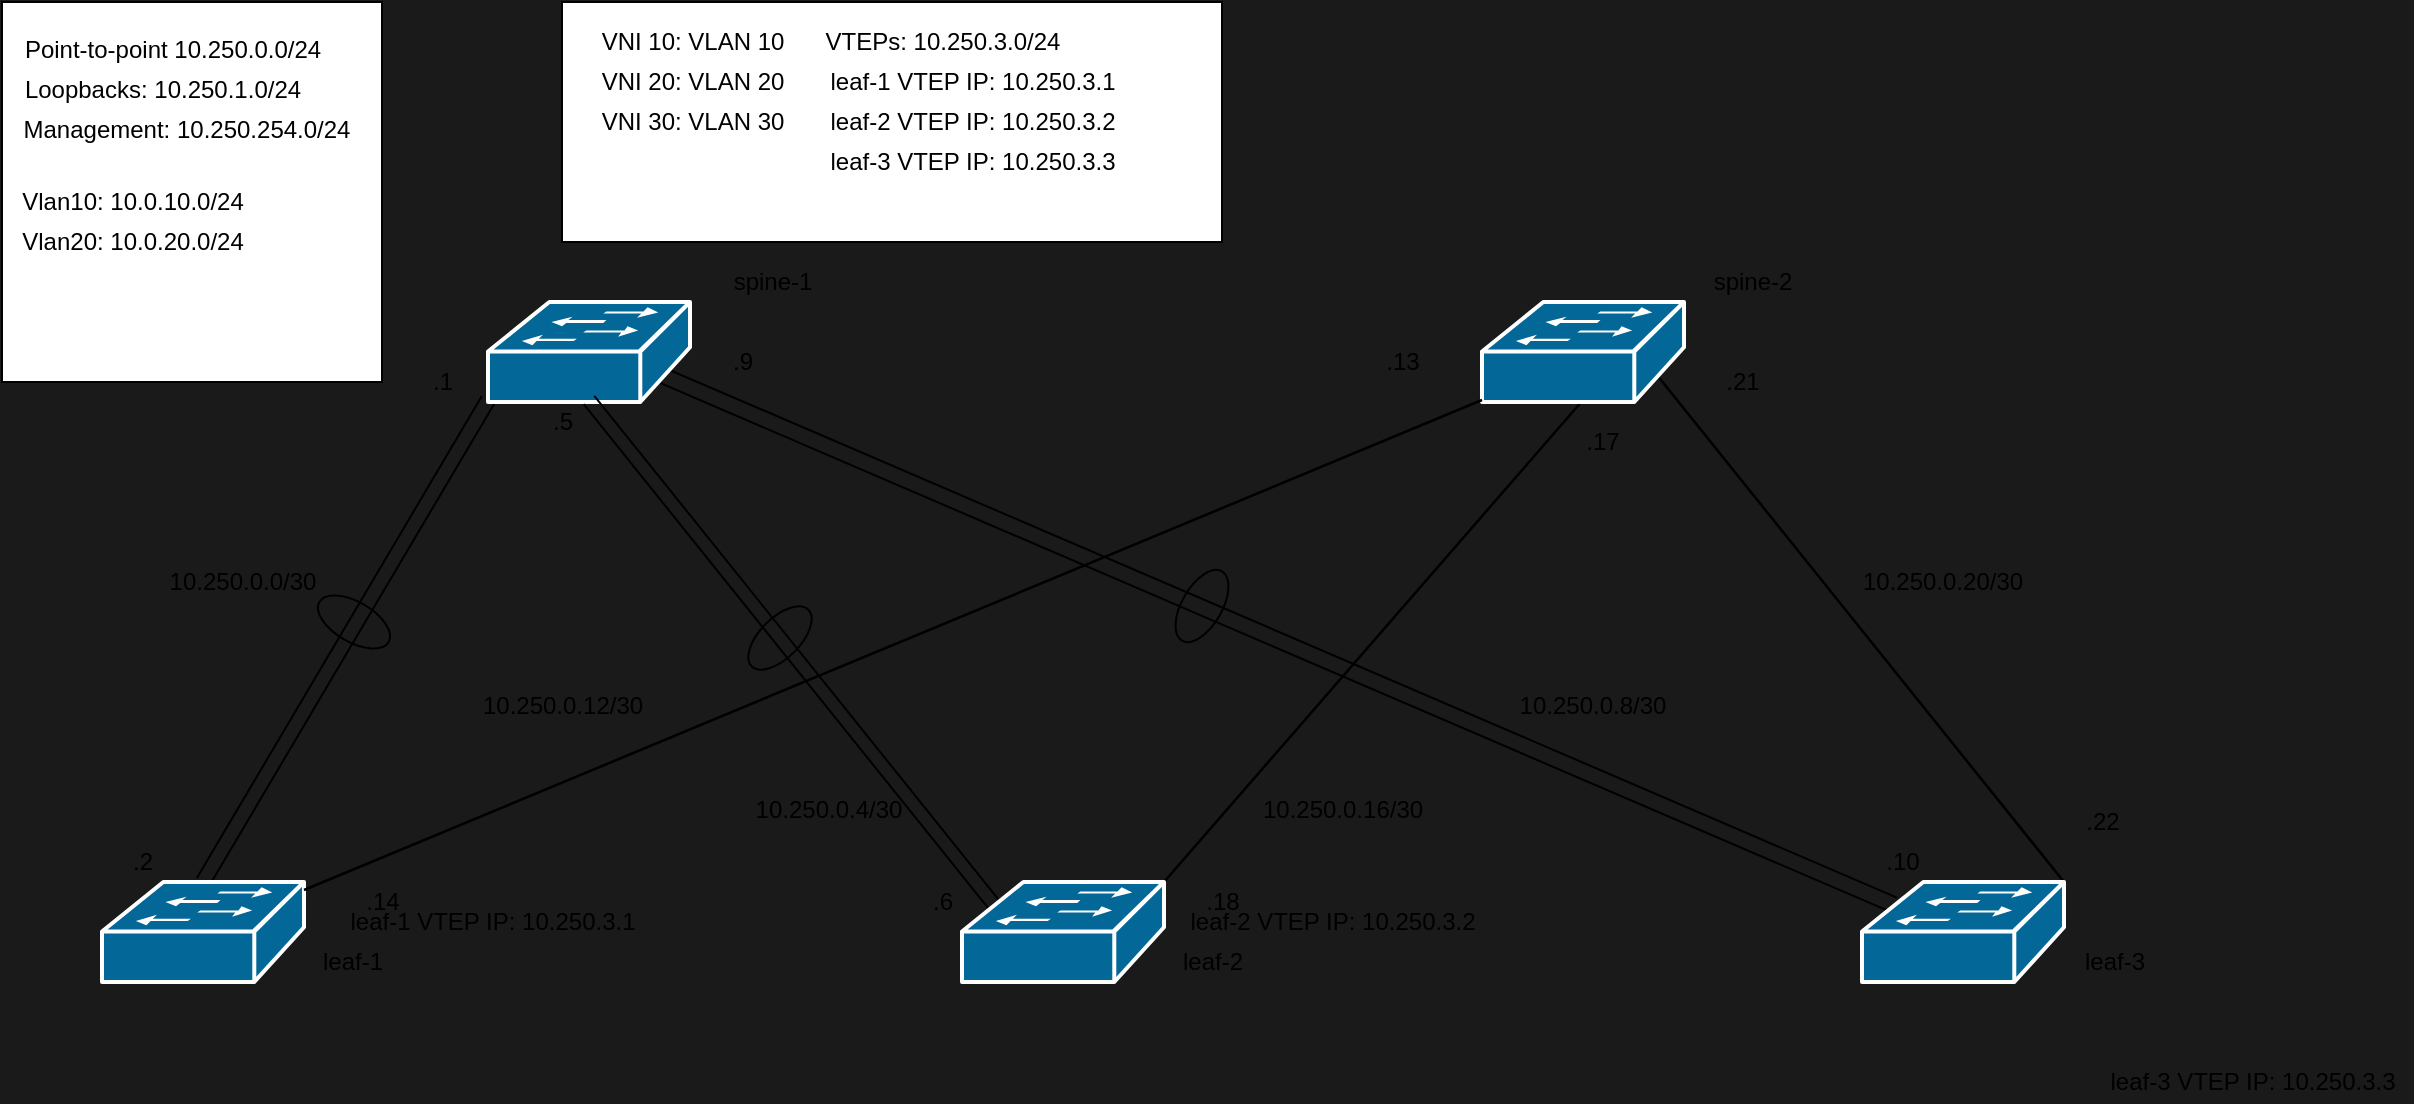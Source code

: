 <mxfile>
    <diagram id="6a731a19-8d31-9384-78a2-239565b7b9f0" name="As-built">
        <mxGraphModel dx="1329" dy="616" grid="1" gridSize="10" guides="1" tooltips="1" connect="1" arrows="1" fold="1" page="1" pageScale="1" pageWidth="1169" pageHeight="827" background="#1A1A1A" math="0" shadow="0">
            <root>
                <mxCell id="0"/>
                <mxCell id="1" value="Base 5-node" style="locked=1;" parent="0"/>
                <mxCell id="baM0oSwgijgu1ItRGs0o-2263" style="edgeStyle=none;shape=link;rounded=0;orthogonalLoop=1;jettySize=auto;html=1;exitX=0;exitY=0.98;exitDx=0;exitDy=0;exitPerimeter=0;entryX=0.5;entryY=0;entryDx=0;entryDy=0;entryPerimeter=0;width=7.297;" parent="1" source="baM0oSwgijgu1ItRGs0o-2258" target="baM0oSwgijgu1ItRGs0o-2260" edge="1">
                    <mxGeometry relative="1" as="geometry"/>
                </mxCell>
                <mxCell id="baM0oSwgijgu1ItRGs0o-2270" style="edgeStyle=none;shape=link;rounded=0;orthogonalLoop=1;jettySize=auto;html=1;exitX=0.87;exitY=0.74;exitDx=0;exitDy=0;exitPerimeter=0;entryX=0.16;entryY=0.23;entryDx=0;entryDy=0;entryPerimeter=0;width=7.838;" parent="1" source="baM0oSwgijgu1ItRGs0o-2258" target="baM0oSwgijgu1ItRGs0o-2262" edge="1">
                    <mxGeometry relative="1" as="geometry"/>
                </mxCell>
                <mxCell id="baM0oSwgijgu1ItRGs0o-2258" value="" style="shape=mxgraph.cisco.switches.workgroup_switch;html=1;pointerEvents=1;dashed=0;fillColor=#036897;strokeColor=#ffffff;strokeWidth=2;verticalLabelPosition=bottom;verticalAlign=top;align=center;outlineConnect=0;" parent="1" vertex="1">
                    <mxGeometry x="273" y="190" width="101" height="50" as="geometry"/>
                </mxCell>
                <mxCell id="baM0oSwgijgu1ItRGs0o-2267" style="edgeStyle=none;shape=link;rounded=0;orthogonalLoop=1;jettySize=auto;html=1;exitX=0.87;exitY=0.74;exitDx=0;exitDy=0;exitPerimeter=0;entryX=1;entryY=0;entryDx=0;entryDy=0;entryPerimeter=0;width=-0.27;" parent="1" source="baM0oSwgijgu1ItRGs0o-2259" target="baM0oSwgijgu1ItRGs0o-2262" edge="1">
                    <mxGeometry relative="1" as="geometry"/>
                </mxCell>
                <mxCell id="baM0oSwgijgu1ItRGs0o-2271" style="edgeStyle=none;shape=link;rounded=0;orthogonalLoop=1;jettySize=auto;html=1;exitX=0.5;exitY=0.98;exitDx=0;exitDy=0;exitPerimeter=0;entryX=1;entryY=0;entryDx=0;entryDy=0;entryPerimeter=0;width=-0.27;" parent="1" source="baM0oSwgijgu1ItRGs0o-2259" target="baM0oSwgijgu1ItRGs0o-2261" edge="1">
                    <mxGeometry relative="1" as="geometry"/>
                </mxCell>
                <mxCell id="baM0oSwgijgu1ItRGs0o-2259" value="" style="shape=mxgraph.cisco.switches.workgroup_switch;html=1;pointerEvents=1;dashed=0;fillColor=#036897;strokeColor=#ffffff;strokeWidth=2;verticalLabelPosition=bottom;verticalAlign=top;align=center;outlineConnect=0;" parent="1" vertex="1">
                    <mxGeometry x="770" y="190" width="101" height="50" as="geometry"/>
                </mxCell>
                <mxCell id="baM0oSwgijgu1ItRGs0o-2260" value="" style="shape=mxgraph.cisco.switches.workgroup_switch;html=1;pointerEvents=1;dashed=0;fillColor=#036897;strokeColor=#ffffff;strokeWidth=2;verticalLabelPosition=bottom;verticalAlign=top;align=center;outlineConnect=0;" parent="1" vertex="1">
                    <mxGeometry x="80" y="480" width="101" height="50" as="geometry"/>
                </mxCell>
                <mxCell id="baM0oSwgijgu1ItRGs0o-2265" style="edgeStyle=none;shape=link;rounded=0;orthogonalLoop=1;jettySize=auto;html=1;exitX=0.16;exitY=0.23;exitDx=0;exitDy=0;exitPerimeter=0;entryX=0.5;entryY=0.98;entryDx=0;entryDy=0;entryPerimeter=0;width=6.757;" parent="1" source="baM0oSwgijgu1ItRGs0o-2261" target="baM0oSwgijgu1ItRGs0o-2258" edge="1">
                    <mxGeometry relative="1" as="geometry"/>
                </mxCell>
                <mxCell id="baM0oSwgijgu1ItRGs0o-2266" style="edgeStyle=none;shape=link;rounded=0;orthogonalLoop=1;jettySize=auto;html=1;entryX=0;entryY=0.98;entryDx=0;entryDy=0;entryPerimeter=0;width=0.27;" parent="1" source="baM0oSwgijgu1ItRGs0o-2260" target="baM0oSwgijgu1ItRGs0o-2259" edge="1">
                    <mxGeometry relative="1" as="geometry"/>
                </mxCell>
                <mxCell id="baM0oSwgijgu1ItRGs0o-2261" value="" style="shape=mxgraph.cisco.switches.workgroup_switch;html=1;pointerEvents=1;dashed=0;fillColor=#036897;strokeColor=#ffffff;strokeWidth=2;verticalLabelPosition=bottom;verticalAlign=top;align=center;outlineConnect=0;" parent="1" vertex="1">
                    <mxGeometry x="510" y="480" width="101" height="50" as="geometry"/>
                </mxCell>
                <mxCell id="baM0oSwgijgu1ItRGs0o-2262" value="" style="shape=mxgraph.cisco.switches.workgroup_switch;html=1;pointerEvents=1;dashed=0;fillColor=#036897;strokeColor=#ffffff;strokeWidth=2;verticalLabelPosition=bottom;verticalAlign=top;align=center;outlineConnect=0;" parent="1" vertex="1">
                    <mxGeometry x="960" y="480" width="101" height="50" as="geometry"/>
                </mxCell>
                <mxCell id="baM0oSwgijgu1ItRGs0o-2276" value="spine-1" style="text;html=1;align=center;verticalAlign=middle;resizable=0;points=[];autosize=1;" parent="1" vertex="1">
                    <mxGeometry x="390" y="170" width="50" height="20" as="geometry"/>
                </mxCell>
                <mxCell id="baM0oSwgijgu1ItRGs0o-2277" value="spine-2" style="text;html=1;align=center;verticalAlign=middle;resizable=0;points=[];autosize=1;" parent="1" vertex="1">
                    <mxGeometry x="880" y="170" width="50" height="20" as="geometry"/>
                </mxCell>
                <mxCell id="baM0oSwgijgu1ItRGs0o-2278" value="leaf-1" style="text;html=1;align=center;verticalAlign=middle;resizable=0;points=[];autosize=1;" parent="1" vertex="1">
                    <mxGeometry x="180" y="510" width="50" height="20" as="geometry"/>
                </mxCell>
                <mxCell id="baM0oSwgijgu1ItRGs0o-2279" value="leaf-2" style="text;html=1;align=center;verticalAlign=middle;resizable=0;points=[];autosize=1;" parent="1" vertex="1">
                    <mxGeometry x="610" y="510" width="50" height="20" as="geometry"/>
                </mxCell>
                <mxCell id="baM0oSwgijgu1ItRGs0o-2280" value="leaf-3" style="text;html=1;align=center;verticalAlign=middle;resizable=0;points=[];autosize=1;" parent="1" vertex="1">
                    <mxGeometry x="1061" y="510" width="50" height="20" as="geometry"/>
                </mxCell>
                <mxCell id="baM0oSwgijgu1ItRGs0o-2315" value="" style="ellipse;whiteSpace=wrap;html=1;fillColor=none;rotation=30;connectable=0;" parent="1" vertex="1">
                    <mxGeometry x="186" y="340" width="40" height="20" as="geometry"/>
                </mxCell>
                <mxCell id="baM0oSwgijgu1ItRGs0o-2319" value="" style="ellipse;whiteSpace=wrap;html=1;fillColor=none;rotation=-45;connectable=0;" parent="1" vertex="1">
                    <mxGeometry x="399" y="348" width="40" height="20" as="geometry"/>
                </mxCell>
                <mxCell id="baM0oSwgijgu1ItRGs0o-2320" value="" style="ellipse;whiteSpace=wrap;html=1;fillColor=none;rotation=-60;connectable=0;" parent="1" vertex="1">
                    <mxGeometry x="610" y="332" width="40" height="20" as="geometry"/>
                </mxCell>
                <mxCell id="baM0oSwgijgu1ItRGs0o-2273" value="Management" style="locked=1;" parent="0" visible="0"/>
                <mxCell id="baM0oSwgijgu1ItRGs0o-2281" value="10.250.254.2/24" style="text;html=1;align=center;verticalAlign=middle;resizable=0;points=[];autosize=1;" parent="baM0oSwgijgu1ItRGs0o-2273" vertex="1">
                    <mxGeometry x="390" y="190" width="100" height="20" as="geometry"/>
                </mxCell>
                <mxCell id="baM0oSwgijgu1ItRGs0o-2282" value="10.250.254.3/24" style="text;html=1;align=center;verticalAlign=middle;resizable=0;points=[];autosize=1;" parent="baM0oSwgijgu1ItRGs0o-2273" vertex="1">
                    <mxGeometry x="880" y="190" width="100" height="20" as="geometry"/>
                </mxCell>
                <mxCell id="baM0oSwgijgu1ItRGs0o-2283" value="10.250.254.4" style="text;html=1;align=center;verticalAlign=middle;resizable=0;points=[];autosize=1;" parent="baM0oSwgijgu1ItRGs0o-2273" vertex="1">
                    <mxGeometry x="180" y="530" width="90" height="20" as="geometry"/>
                </mxCell>
                <mxCell id="baM0oSwgijgu1ItRGs0o-2284" value="10.250.254.5" style="text;html=1;align=center;verticalAlign=middle;resizable=0;points=[];autosize=1;" parent="baM0oSwgijgu1ItRGs0o-2273" vertex="1">
                    <mxGeometry x="610" y="530" width="90" height="20" as="geometry"/>
                </mxCell>
                <mxCell id="baM0oSwgijgu1ItRGs0o-2285" value="10.250.254.6" style="text;html=1;align=center;verticalAlign=middle;resizable=0;points=[];autosize=1;" parent="baM0oSwgijgu1ItRGs0o-2273" vertex="1">
                    <mxGeometry x="1060" y="530" width="90" height="20" as="geometry"/>
                </mxCell>
                <mxCell id="baM0oSwgijgu1ItRGs0o-2286" value="Loopbacks" style="locked=1;" parent="0" visible="0"/>
                <mxCell id="baM0oSwgijgu1ItRGs0o-2287" value="lo0: 10.250.1.1/32" style="text;html=1;align=center;verticalAlign=middle;resizable=0;points=[];autosize=1;" parent="baM0oSwgijgu1ItRGs0o-2286" vertex="1">
                    <mxGeometry x="380" y="210" width="110" height="20" as="geometry"/>
                </mxCell>
                <mxCell id="baM0oSwgijgu1ItRGs0o-2288" value="lo0: 10.250.1.2/32" style="text;html=1;align=center;verticalAlign=middle;resizable=0;points=[];autosize=1;" parent="baM0oSwgijgu1ItRGs0o-2286" vertex="1">
                    <mxGeometry x="870" y="210" width="110" height="20" as="geometry"/>
                </mxCell>
                <mxCell id="baM0oSwgijgu1ItRGs0o-2289" value="lo0: 10.250.1.3/32" style="text;html=1;align=center;verticalAlign=middle;resizable=0;points=[];autosize=1;" parent="baM0oSwgijgu1ItRGs0o-2286" vertex="1">
                    <mxGeometry x="170" y="546" width="110" height="20" as="geometry"/>
                </mxCell>
                <mxCell id="baM0oSwgijgu1ItRGs0o-2290" value="lo0: 10.250.1.4/32" style="text;html=1;align=center;verticalAlign=middle;resizable=0;points=[];autosize=1;" parent="baM0oSwgijgu1ItRGs0o-2286" vertex="1">
                    <mxGeometry x="600" y="546" width="110" height="20" as="geometry"/>
                </mxCell>
                <mxCell id="baM0oSwgijgu1ItRGs0o-2291" value="lo0: 10.250.1.5/32" style="text;html=1;align=center;verticalAlign=middle;resizable=0;points=[];autosize=1;" parent="baM0oSwgijgu1ItRGs0o-2286" vertex="1">
                    <mxGeometry x="1050" y="546" width="110" height="20" as="geometry"/>
                </mxCell>
                <mxCell id="baM0oSwgijgu1ItRGs0o-2292" value="Links" style="" parent="0"/>
                <mxCell id="baM0oSwgijgu1ItRGs0o-2293" value="10.250.0.0/30" style="text;html=1;align=center;verticalAlign=middle;resizable=0;points=[];autosize=1;" parent="baM0oSwgijgu1ItRGs0o-2292" vertex="1">
                    <mxGeometry x="105" y="320" width="90" height="20" as="geometry"/>
                </mxCell>
                <mxCell id="baM0oSwgijgu1ItRGs0o-2294" value="10.250.0.12/30" style="text;html=1;align=center;verticalAlign=middle;resizable=0;points=[];autosize=1;" parent="baM0oSwgijgu1ItRGs0o-2292" vertex="1">
                    <mxGeometry x="260" y="382" width="100" height="20" as="geometry"/>
                </mxCell>
                <mxCell id="baM0oSwgijgu1ItRGs0o-2295" value="10.250.0.4/30" style="text;html=1;align=center;verticalAlign=middle;resizable=0;points=[];autosize=1;" parent="baM0oSwgijgu1ItRGs0o-2292" vertex="1">
                    <mxGeometry x="398" y="434" width="90" height="20" as="geometry"/>
                </mxCell>
                <mxCell id="baM0oSwgijgu1ItRGs0o-2296" value="10.250.0.16/30" style="text;html=1;align=center;verticalAlign=middle;resizable=0;points=[];autosize=1;" parent="baM0oSwgijgu1ItRGs0o-2292" vertex="1">
                    <mxGeometry x="650" y="434" width="100" height="20" as="geometry"/>
                </mxCell>
                <mxCell id="baM0oSwgijgu1ItRGs0o-2297" value="10.250.0.8/30" style="text;html=1;align=center;verticalAlign=middle;resizable=0;points=[];autosize=1;" parent="baM0oSwgijgu1ItRGs0o-2292" vertex="1">
                    <mxGeometry x="780" y="382" width="90" height="20" as="geometry"/>
                </mxCell>
                <mxCell id="baM0oSwgijgu1ItRGs0o-2298" value="10.250.0.20/30" style="text;html=1;align=center;verticalAlign=middle;resizable=0;points=[];autosize=1;" parent="baM0oSwgijgu1ItRGs0o-2292" vertex="1">
                    <mxGeometry x="950" y="320" width="100" height="20" as="geometry"/>
                </mxCell>
                <mxCell id="baM0oSwgijgu1ItRGs0o-2299" value=".1" style="text;html=1;align=center;verticalAlign=middle;resizable=0;points=[];autosize=1;" parent="baM0oSwgijgu1ItRGs0o-2292" vertex="1">
                    <mxGeometry x="235" y="220" width="30" height="20" as="geometry"/>
                </mxCell>
                <mxCell id="baM0oSwgijgu1ItRGs0o-2300" value=".2" style="text;html=1;align=center;verticalAlign=middle;resizable=0;points=[];autosize=1;" parent="baM0oSwgijgu1ItRGs0o-2292" vertex="1">
                    <mxGeometry x="85" y="460" width="30" height="20" as="geometry"/>
                </mxCell>
                <mxCell id="baM0oSwgijgu1ItRGs0o-2301" value=".5" style="text;html=1;align=center;verticalAlign=middle;resizable=0;points=[];autosize=1;" parent="baM0oSwgijgu1ItRGs0o-2292" vertex="1">
                    <mxGeometry x="295" y="240" width="30" height="20" as="geometry"/>
                </mxCell>
                <mxCell id="baM0oSwgijgu1ItRGs0o-2302" value=".6" style="text;html=1;align=center;verticalAlign=middle;resizable=0;points=[];autosize=1;" parent="baM0oSwgijgu1ItRGs0o-2292" vertex="1">
                    <mxGeometry x="485" y="480" width="30" height="20" as="geometry"/>
                </mxCell>
                <mxCell id="baM0oSwgijgu1ItRGs0o-2303" value=".9" style="text;html=1;align=center;verticalAlign=middle;resizable=0;points=[];autosize=1;" parent="baM0oSwgijgu1ItRGs0o-2292" vertex="1">
                    <mxGeometry x="385" y="210" width="30" height="20" as="geometry"/>
                </mxCell>
                <mxCell id="baM0oSwgijgu1ItRGs0o-2304" value=".10" style="text;html=1;align=center;verticalAlign=middle;resizable=0;points=[];autosize=1;" parent="baM0oSwgijgu1ItRGs0o-2292" vertex="1">
                    <mxGeometry x="965" y="460" width="30" height="20" as="geometry"/>
                </mxCell>
                <mxCell id="baM0oSwgijgu1ItRGs0o-2305" value=".13" style="text;html=1;align=center;verticalAlign=middle;resizable=0;points=[];autosize=1;" parent="baM0oSwgijgu1ItRGs0o-2292" vertex="1">
                    <mxGeometry x="715" y="210" width="30" height="20" as="geometry"/>
                </mxCell>
                <mxCell id="baM0oSwgijgu1ItRGs0o-2306" value=".14" style="text;html=1;align=center;verticalAlign=middle;resizable=0;points=[];autosize=1;" parent="baM0oSwgijgu1ItRGs0o-2292" vertex="1">
                    <mxGeometry x="205" y="480" width="30" height="20" as="geometry"/>
                </mxCell>
                <mxCell id="baM0oSwgijgu1ItRGs0o-2307" value=".17" style="text;html=1;align=center;verticalAlign=middle;resizable=0;points=[];autosize=1;" parent="baM0oSwgijgu1ItRGs0o-2292" vertex="1">
                    <mxGeometry x="815" y="250" width="30" height="20" as="geometry"/>
                </mxCell>
                <mxCell id="baM0oSwgijgu1ItRGs0o-2308" value=".18" style="text;html=1;align=center;verticalAlign=middle;resizable=0;points=[];autosize=1;" parent="baM0oSwgijgu1ItRGs0o-2292" vertex="1">
                    <mxGeometry x="625" y="480" width="30" height="20" as="geometry"/>
                </mxCell>
                <mxCell id="baM0oSwgijgu1ItRGs0o-2309" value=".21" style="text;html=1;align=center;verticalAlign=middle;resizable=0;points=[];autosize=1;" parent="baM0oSwgijgu1ItRGs0o-2292" vertex="1">
                    <mxGeometry x="885" y="220" width="30" height="20" as="geometry"/>
                </mxCell>
                <mxCell id="baM0oSwgijgu1ItRGs0o-2310" value=".22" style="text;html=1;align=center;verticalAlign=middle;resizable=0;points=[];autosize=1;" parent="baM0oSwgijgu1ItRGs0o-2292" vertex="1">
                    <mxGeometry x="1065" y="440" width="30" height="20" as="geometry"/>
                </mxCell>
                <mxCell id="5" value="Hosts" style="locked=1;" parent="0" visible="0"/>
                <mxCell id="10" style="rounded=0;orthogonalLoop=1;jettySize=auto;html=1;exitX=0;exitY=0.98;exitDx=0;exitDy=0;exitPerimeter=0;entryX=0.5;entryY=0;entryDx=0;entryDy=0;entryPerimeter=0;endArrow=none;endFill=0;" parent="5" source="baM0oSwgijgu1ItRGs0o-2260" target="6" edge="1">
                    <mxGeometry relative="1" as="geometry"/>
                </mxCell>
                <mxCell id="11" style="edgeStyle=none;rounded=0;orthogonalLoop=1;jettySize=auto;html=1;exitX=0.5;exitY=0.98;exitDx=0;exitDy=0;exitPerimeter=0;entryX=0.5;entryY=0;entryDx=0;entryDy=0;entryPerimeter=0;endArrow=none;endFill=0;" parent="5" source="baM0oSwgijgu1ItRGs0o-2260" target="7" edge="1">
                    <mxGeometry relative="1" as="geometry"/>
                </mxCell>
                <mxCell id="12" style="edgeStyle=none;rounded=0;orthogonalLoop=1;jettySize=auto;html=1;exitX=0.5;exitY=0.98;exitDx=0;exitDy=0;exitPerimeter=0;endArrow=none;endFill=0;" parent="5" source="baM0oSwgijgu1ItRGs0o-2261" target="8" edge="1">
                    <mxGeometry relative="1" as="geometry"/>
                </mxCell>
                <mxCell id="13" style="edgeStyle=none;rounded=0;orthogonalLoop=1;jettySize=auto;html=1;exitX=0.5;exitY=0.98;exitDx=0;exitDy=0;exitPerimeter=0;endArrow=none;endFill=0;" parent="5" source="baM0oSwgijgu1ItRGs0o-2262" target="9" edge="1">
                    <mxGeometry relative="1" as="geometry"/>
                </mxCell>
                <mxCell id="26" value="VLAN 10&lt;br&gt;10.0.10.2/24" style="text;html=1;align=center;verticalAlign=middle;resizable=0;points=[];autosize=1;" parent="5" vertex="1">
                    <mxGeometry x="-20" y="565" width="80" height="30" as="geometry"/>
                </mxCell>
                <mxCell id="28" value="VLAN 20&lt;br&gt;10.0.20.2/24" style="text;html=1;align=center;verticalAlign=middle;resizable=0;points=[];autosize=1;" parent="5" vertex="1">
                    <mxGeometry x="185" y="565" width="80" height="30" as="geometry"/>
                </mxCell>
                <mxCell id="27" value="VLAN 10&lt;br&gt;10.0.10.3/24" style="text;html=1;align=center;verticalAlign=middle;resizable=0;points=[];autosize=1;" parent="5" vertex="1">
                    <mxGeometry x="590" y="565" width="80" height="30" as="geometry"/>
                </mxCell>
                <mxCell id="29" value="VLAN 30&lt;br&gt;10.0.30.2/24" style="text;html=1;align=center;verticalAlign=middle;resizable=0;points=[];autosize=1;" parent="5" vertex="1">
                    <mxGeometry x="910" y="565" width="80" height="30" as="geometry"/>
                </mxCell>
                <mxCell id="6" value="" style="shape=mxgraph.cisco.computers_and_peripherals.ibm_mini_as400;html=1;pointerEvents=1;dashed=0;fillColor=#036897;strokeColor=#ffffff;strokeWidth=2;verticalLabelPosition=bottom;verticalAlign=top;align=center;outlineConnect=0;" parent="5" vertex="1">
                    <mxGeometry x="50" y="590" width="43" height="62" as="geometry"/>
                </mxCell>
                <mxCell id="7" value="" style="shape=mxgraph.cisco.computers_and_peripherals.ibm_mini_as400;html=1;pointerEvents=1;dashed=0;fillColor=#036897;strokeColor=#ffffff;strokeWidth=2;verticalLabelPosition=bottom;verticalAlign=top;align=center;outlineConnect=0;" parent="5" vertex="1">
                    <mxGeometry x="140" y="590" width="43" height="62" as="geometry"/>
                </mxCell>
                <mxCell id="8" value="" style="shape=mxgraph.cisco.computers_and_peripherals.ibm_mini_as400;html=1;pointerEvents=1;dashed=0;fillColor=#036897;strokeColor=#ffffff;strokeWidth=2;verticalLabelPosition=bottom;verticalAlign=top;align=center;outlineConnect=0;" parent="5" vertex="1">
                    <mxGeometry x="540" y="590" width="43" height="62" as="geometry"/>
                </mxCell>
                <mxCell id="9" value="" style="shape=mxgraph.cisco.computers_and_peripherals.ibm_mini_as400;html=1;pointerEvents=1;dashed=0;fillColor=#036897;strokeColor=#ffffff;strokeWidth=2;verticalLabelPosition=bottom;verticalAlign=top;align=center;outlineConnect=0;" parent="5" vertex="1">
                    <mxGeometry x="990" y="590" width="43" height="62" as="geometry"/>
                </mxCell>
                <mxCell id="14" value="host-1" style="text;html=1;align=center;verticalAlign=middle;resizable=0;points=[];autosize=1;" parent="5" vertex="1">
                    <mxGeometry x="46.5" y="671" width="50" height="20" as="geometry"/>
                </mxCell>
                <mxCell id="15" value="host-2" style="text;html=1;align=center;verticalAlign=middle;resizable=0;points=[];autosize=1;" parent="5" vertex="1">
                    <mxGeometry x="136.5" y="671" width="50" height="20" as="geometry"/>
                </mxCell>
                <mxCell id="16" value="host-3" style="text;html=1;align=center;verticalAlign=middle;resizable=0;points=[];autosize=1;" parent="5" vertex="1">
                    <mxGeometry x="536.5" y="670" width="50" height="20" as="geometry"/>
                </mxCell>
                <mxCell id="17" value="host-4" style="text;html=1;align=center;verticalAlign=middle;resizable=0;points=[];autosize=1;" parent="5" vertex="1">
                    <mxGeometry x="986.5" y="670" width="50" height="20" as="geometry"/>
                </mxCell>
                <mxCell id="18" value="IPAM Key" style="locked=1;" parent="0"/>
                <mxCell id="20" value="" style="whiteSpace=wrap;html=1;" parent="18" vertex="1">
                    <mxGeometry x="30" y="40" width="190" height="190" as="geometry"/>
                </mxCell>
                <mxCell id="21" value="Point-to-point 10.250.0.0/24" style="text;html=1;align=center;verticalAlign=middle;resizable=0;points=[];autosize=1;" parent="18" vertex="1">
                    <mxGeometry x="35" y="54" width="160" height="20" as="geometry"/>
                </mxCell>
                <mxCell id="22" value="Loopbacks: 10.250.1.0/24" style="text;html=1;align=center;verticalAlign=middle;resizable=0;points=[];autosize=1;" parent="18" vertex="1">
                    <mxGeometry x="35" y="74" width="150" height="20" as="geometry"/>
                </mxCell>
                <mxCell id="23" value="Management: 10.250.254.0/24" style="text;html=1;align=center;verticalAlign=middle;resizable=0;points=[];autosize=1;" parent="18" vertex="1">
                    <mxGeometry x="32" y="94" width="180" height="20" as="geometry"/>
                </mxCell>
                <mxCell id="24" value="Vlan10: 10.0.10.0/24" style="text;html=1;align=center;verticalAlign=middle;resizable=0;points=[];autosize=1;" parent="18" vertex="1">
                    <mxGeometry x="30" y="130" width="130" height="20" as="geometry"/>
                </mxCell>
                <mxCell id="25" value="Vlan20: 10.0.20.0/24" style="text;html=1;align=center;verticalAlign=middle;resizable=0;points=[];autosize=1;" parent="18" vertex="1">
                    <mxGeometry x="30" y="150" width="130" height="20" as="geometry"/>
                </mxCell>
                <mxCell id="30" value="VxLAN" style="locked=1;" parent="0"/>
                <mxCell id="32" value="" style="whiteSpace=wrap;html=1;" parent="30" vertex="1">
                    <mxGeometry x="310" y="40" width="330" height="120" as="geometry"/>
                </mxCell>
                <mxCell id="33" value="VNI 10: VLAN 10" style="text;html=1;align=center;verticalAlign=middle;resizable=0;points=[];autosize=1;" parent="30" vertex="1">
                    <mxGeometry x="320" y="50" width="110" height="20" as="geometry"/>
                </mxCell>
                <mxCell id="34" value="VNI 20: VLAN 20" style="text;html=1;align=center;verticalAlign=middle;resizable=0;points=[];autosize=1;" parent="30" vertex="1">
                    <mxGeometry x="320" y="70" width="110" height="20" as="geometry"/>
                </mxCell>
                <mxCell id="35" value="VNI 30: VLAN 30" style="text;html=1;align=center;verticalAlign=middle;resizable=0;points=[];autosize=1;" parent="30" vertex="1">
                    <mxGeometry x="320" y="90" width="110" height="20" as="geometry"/>
                </mxCell>
                <mxCell id="56" value="VTEPs: 10.250.3.0/24" style="text;html=1;align=center;verticalAlign=middle;resizable=0;points=[];autosize=1;" parent="30" vertex="1">
                    <mxGeometry x="435" y="50" width="130" height="20" as="geometry"/>
                </mxCell>
                <mxCell id="57" value="leaf-1 VTEP IP: 10.250.3.1" style="text;html=1;align=center;verticalAlign=middle;resizable=0;points=[];autosize=1;" parent="30" vertex="1">
                    <mxGeometry x="435" y="70" width="160" height="20" as="geometry"/>
                </mxCell>
                <mxCell id="58" value="leaf-1 VTEP IP: 10.250.3.1" style="text;html=1;align=center;verticalAlign=middle;resizable=0;points=[];autosize=1;" parent="30" vertex="1">
                    <mxGeometry x="195" y="490" width="160" height="20" as="geometry"/>
                </mxCell>
                <mxCell id="59" value="leaf-2 VTEP IP: 10.250.3.2" style="text;html=1;align=center;verticalAlign=middle;resizable=0;points=[];autosize=1;" parent="30" vertex="1">
                    <mxGeometry x="615" y="490" width="160" height="20" as="geometry"/>
                </mxCell>
                <mxCell id="60" value="leaf-2 VTEP IP: 10.250.3.2" style="text;html=1;align=center;verticalAlign=middle;resizable=0;points=[];autosize=1;" parent="30" vertex="1">
                    <mxGeometry x="435" y="90" width="160" height="20" as="geometry"/>
                </mxCell>
                <mxCell id="61" value="leaf-3 VTEP IP: 10.250.3.3" style="text;html=1;align=center;verticalAlign=middle;resizable=0;points=[];autosize=1;" parent="30" vertex="1">
                    <mxGeometry x="435" y="110" width="160" height="20" as="geometry"/>
                </mxCell>
                <mxCell id="62" value="leaf-3 VTEP IP: 10.250.3.3" style="text;html=1;align=center;verticalAlign=middle;resizable=0;points=[];autosize=1;" parent="30" vertex="1">
                    <mxGeometry x="1075" y="570" width="160" height="20" as="geometry"/>
                </mxCell>
                <mxCell id="36" value="Terraform" style="locked=1;" parent="0" visible="0"/>
                <mxCell id="37" value="eth1" style="text;html=1;align=center;verticalAlign=middle;resizable=0;points=[];autosize=1;" parent="36" vertex="1">
                    <mxGeometry x="149" y="348" width="40" height="20" as="geometry"/>
                </mxCell>
                <mxCell id="38" value="eth2" style="text;html=1;align=center;verticalAlign=middle;resizable=0;points=[];autosize=1;" parent="36" vertex="1">
                    <mxGeometry x="230" y="348" width="40" height="20" as="geometry"/>
                </mxCell>
                <mxCell id="39" value="eth3" style="text;html=1;align=center;verticalAlign=middle;resizable=0;points=[];autosize=1;" parent="36" vertex="1">
                    <mxGeometry x="350" y="328" width="40" height="20" as="geometry"/>
                </mxCell>
                <mxCell id="40" value="eth4" style="text;html=1;align=center;verticalAlign=middle;resizable=0;points=[];autosize=1;" parent="36" vertex="1">
                    <mxGeometry x="410" y="320" width="40" height="20" as="geometry"/>
                </mxCell>
                <mxCell id="41" value="eth5" style="text;html=1;align=center;verticalAlign=middle;resizable=0;points=[];autosize=1;" parent="36" vertex="1">
                    <mxGeometry x="590" y="353" width="40" height="20" as="geometry"/>
                </mxCell>
                <mxCell id="42" value="eth6" style="text;html=1;align=center;verticalAlign=middle;resizable=0;points=[];autosize=1;" parent="36" vertex="1">
                    <mxGeometry x="650" y="320" width="40" height="20" as="geometry"/>
                </mxCell>
                <mxCell id="43" value="eth7" style="text;html=1;align=center;verticalAlign=middle;resizable=0;points=[];autosize=1;" parent="36" vertex="1">
                    <mxGeometry x="624" y="268" width="40" height="20" as="geometry"/>
                </mxCell>
                <mxCell id="44" value="eth8" style="text;html=1;align=center;verticalAlign=middle;resizable=0;points=[];autosize=1;" parent="36" vertex="1">
                    <mxGeometry x="760" y="308" width="40" height="20" as="geometry"/>
                </mxCell>
                <mxCell id="45" value="eth9" style="text;html=1;align=center;verticalAlign=middle;resizable=0;points=[];autosize=1;" parent="36" vertex="1">
                    <mxGeometry x="940" y="308" width="40" height="20" as="geometry"/>
                </mxCell>
                <mxCell id="46" value="Ports:&lt;br&gt;eAPI:8001&lt;br&gt;ssh:2221" style="text;html=1;align=center;verticalAlign=middle;resizable=0;points=[];autosize=1;" parent="36" vertex="1">
                    <mxGeometry x="430" y="170" width="70" height="50" as="geometry"/>
                </mxCell>
                <mxCell id="48" value="Ports:&lt;br&gt;eAPI:8002&lt;br&gt;ssh:2222" style="text;html=1;align=center;verticalAlign=middle;resizable=0;points=[];autosize=1;" parent="36" vertex="1">
                    <mxGeometry x="920" y="170" width="70" height="50" as="geometry"/>
                </mxCell>
                <mxCell id="49" value="Ports:&lt;br&gt;eAPI:8003&lt;br&gt;ssh:2223" style="text;html=1;align=center;verticalAlign=middle;resizable=0;points=[];autosize=1;" parent="36" vertex="1">
                    <mxGeometry x="220" y="510" width="70" height="50" as="geometry"/>
                </mxCell>
                <mxCell id="50" value="Ports:&lt;br&gt;eAPI:8004&lt;br&gt;ssh:2224" style="text;html=1;align=center;verticalAlign=middle;resizable=0;points=[];autosize=1;" parent="36" vertex="1">
                    <mxGeometry x="650" y="510" width="70" height="50" as="geometry"/>
                </mxCell>
                <mxCell id="51" value="Ports:&lt;br&gt;eAPI:8001&lt;br&gt;ssh:2221" style="text;html=1;align=center;verticalAlign=middle;resizable=0;points=[];autosize=1;" parent="36" vertex="1">
                    <mxGeometry x="1099" y="510" width="70" height="50" as="geometry"/>
                </mxCell>
                <mxCell id="52" value="eth10" style="text;html=1;align=center;verticalAlign=middle;resizable=0;points=[];autosize=1;" parent="36" vertex="1">
                    <mxGeometry x="42" y="546" width="50" height="20" as="geometry"/>
                </mxCell>
                <mxCell id="53" value="eth11" style="text;html=1;align=center;verticalAlign=middle;resizable=0;points=[];autosize=1;" parent="36" vertex="1">
                    <mxGeometry x="149" y="546" width="40" height="20" as="geometry"/>
                </mxCell>
                <mxCell id="54" value="eth12" style="text;html=1;align=center;verticalAlign=middle;resizable=0;points=[];autosize=1;" parent="36" vertex="1">
                    <mxGeometry x="510" y="546" width="50" height="20" as="geometry"/>
                </mxCell>
                <mxCell id="55" value="eth13" style="text;html=1;align=center;verticalAlign=middle;resizable=0;points=[];autosize=1;" parent="36" vertex="1">
                    <mxGeometry x="960" y="546" width="50" height="20" as="geometry"/>
                </mxCell>
            </root>
        </mxGraphModel>
    </diagram>
</mxfile>